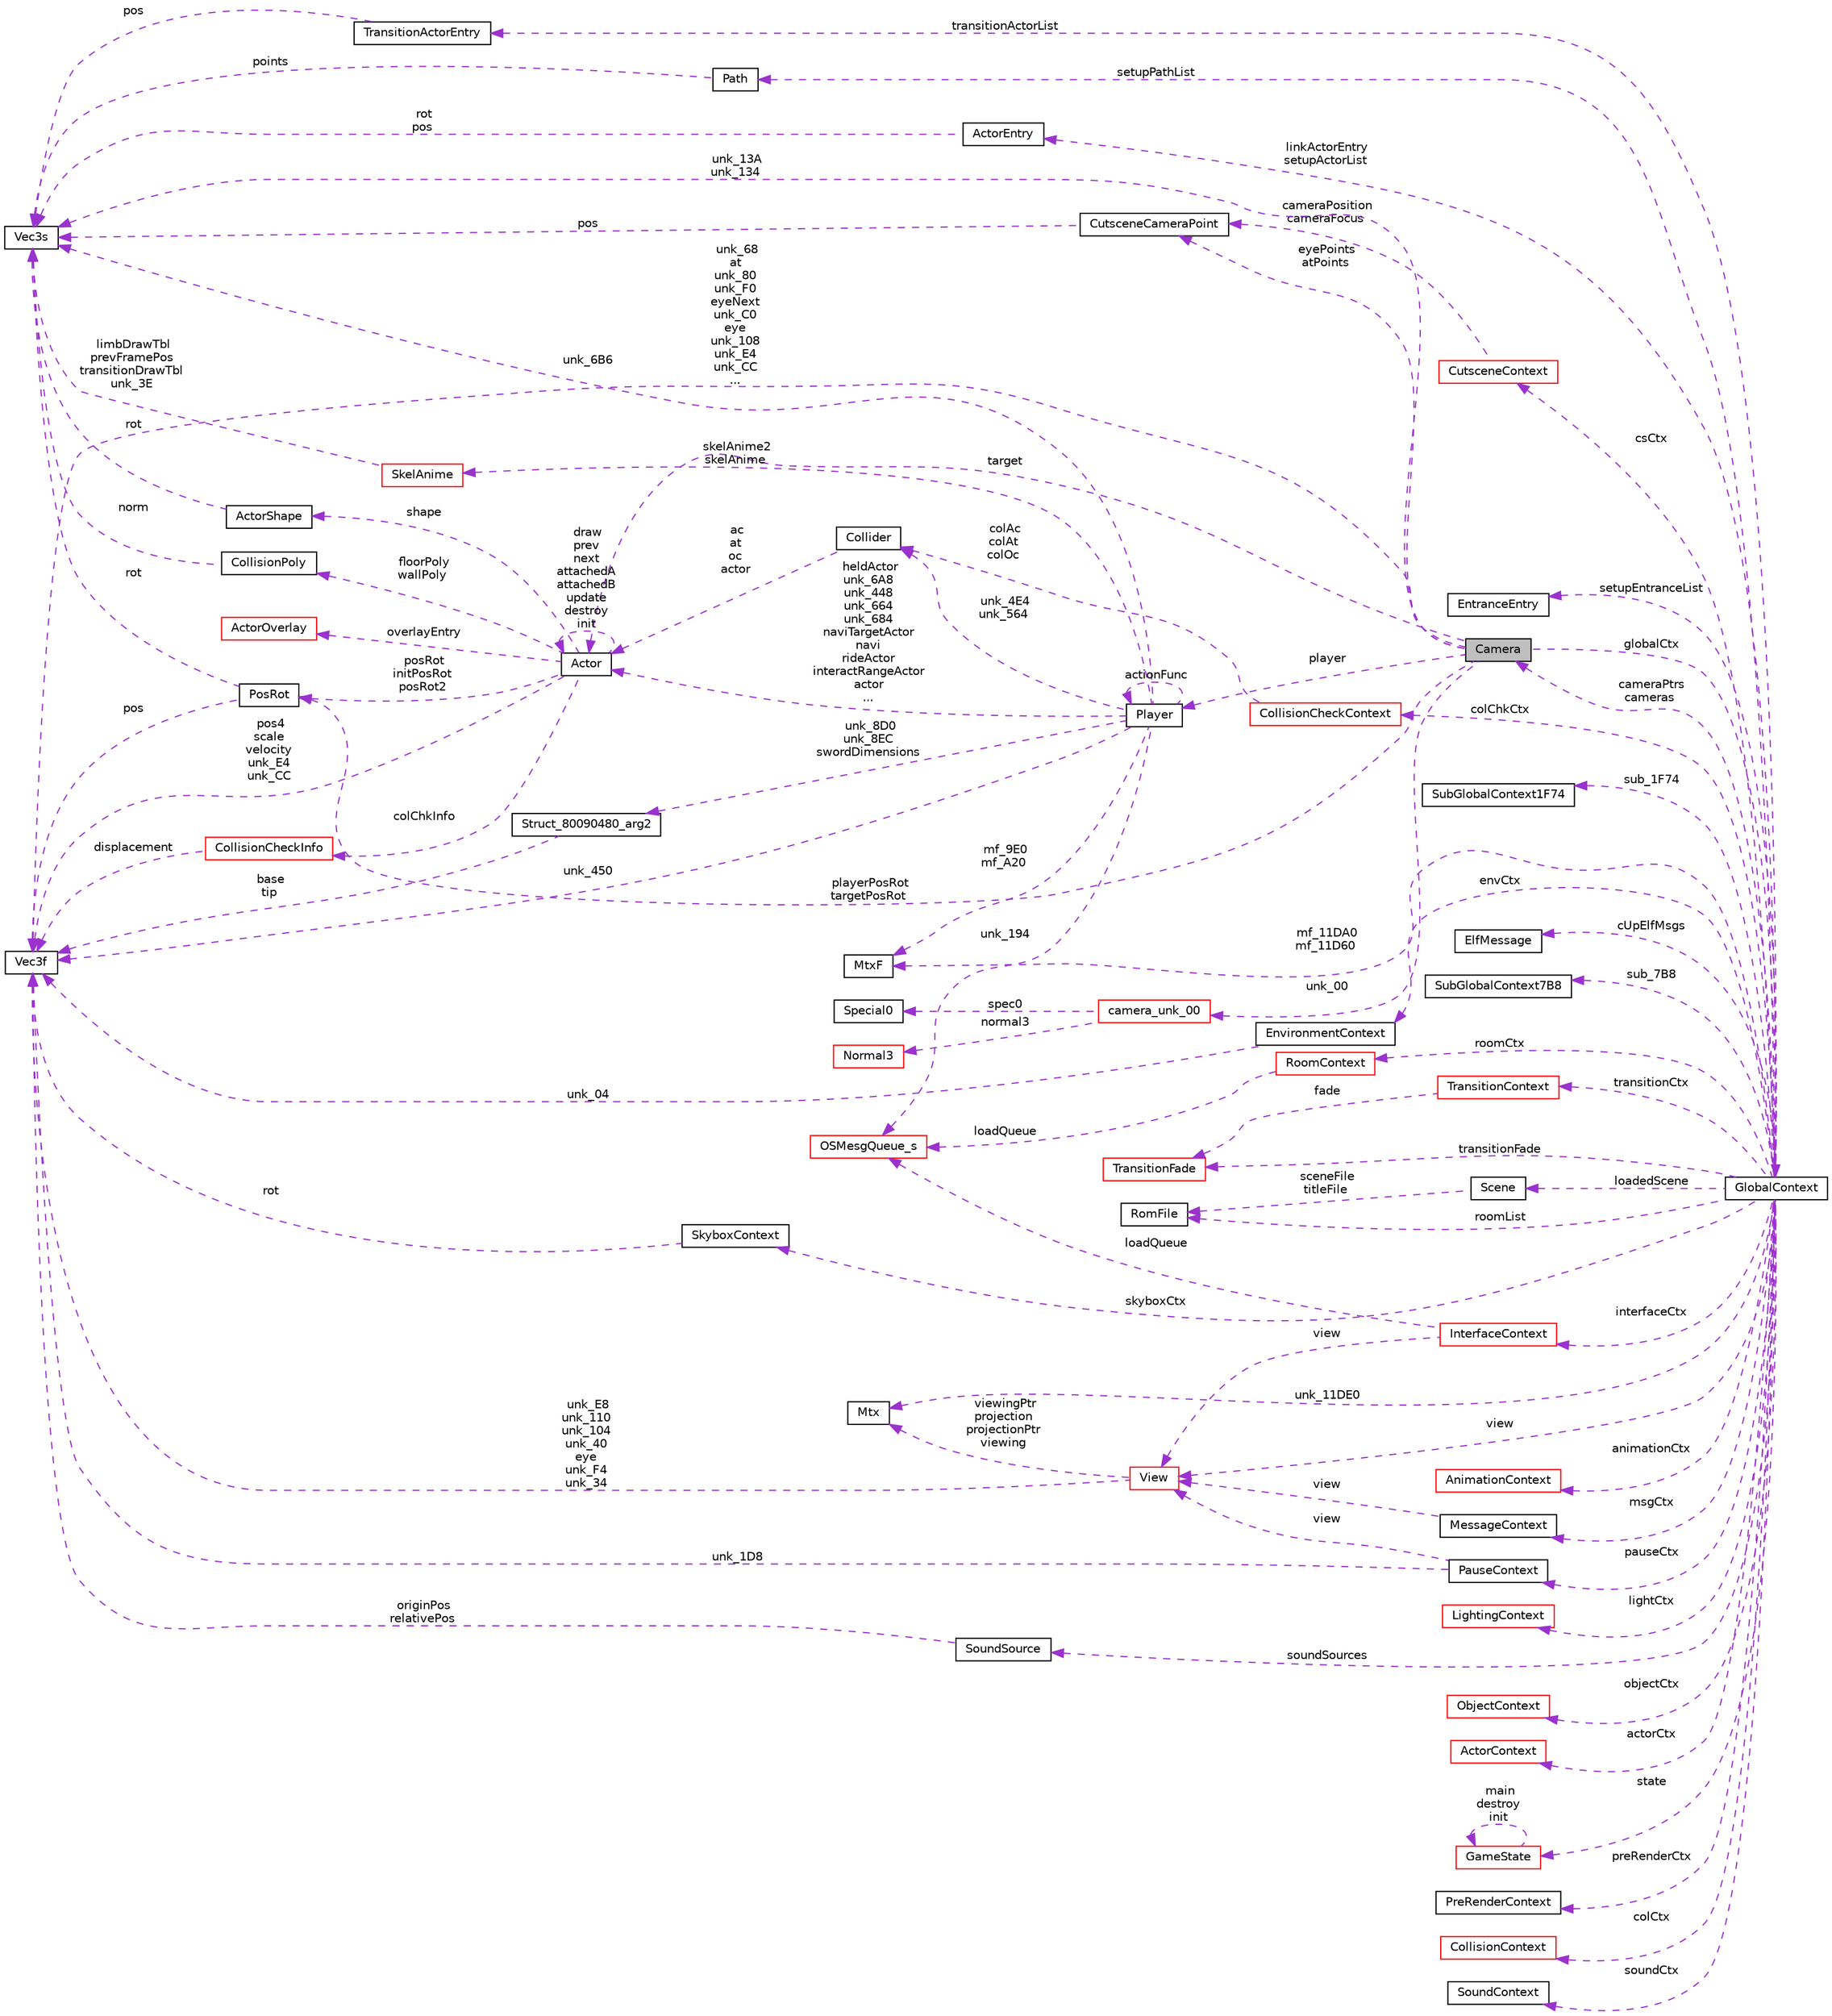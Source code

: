 digraph "Camera"
{
 // LATEX_PDF_SIZE
  edge [fontname="Helvetica",fontsize="10",labelfontname="Helvetica",labelfontsize="10"];
  node [fontname="Helvetica",fontsize="10",shape=record];
  rankdir="LR";
  Node1 [label="Camera",height=0.2,width=0.4,color="black", fillcolor="grey75", style="filled", fontcolor="black",tooltip=" "];
  Node2 -> Node1 [dir="back",color="darkorchid3",fontsize="10",style="dashed",label=" eyePoints\natPoints" ,fontname="Helvetica"];
  Node2 [label="CutsceneCameraPoint",height=0.2,width=0.4,color="black", fillcolor="white", style="filled",URL="$d6/d61/structCutsceneCameraPoint.html",tooltip=" "];
  Node3 -> Node2 [dir="back",color="darkorchid3",fontsize="10",style="dashed",label=" pos" ,fontname="Helvetica"];
  Node3 [label="Vec3s",height=0.2,width=0.4,color="black", fillcolor="white", style="filled",URL="$d8/d79/structVec3s.html",tooltip=" "];
  Node4 -> Node1 [dir="back",color="darkorchid3",fontsize="10",style="dashed",label=" target" ,fontname="Helvetica"];
  Node4 [label="Actor",height=0.2,width=0.4,color="black", fillcolor="white", style="filled",URL="$dd/da2/structActor.html",tooltip=" "];
  Node4 -> Node4 [dir="back",color="darkorchid3",fontsize="10",style="dashed",label=" draw\nprev\nnext\nattachedA\nattachedB\nupdate\ndestroy\ninit" ,fontname="Helvetica"];
  Node5 -> Node4 [dir="back",color="darkorchid3",fontsize="10",style="dashed",label=" posRot\ninitPosRot\nposRot2" ,fontname="Helvetica"];
  Node5 [label="PosRot",height=0.2,width=0.4,color="black", fillcolor="white", style="filled",URL="$d5/dba/structPosRot.html",tooltip=" "];
  Node3 -> Node5 [dir="back",color="darkorchid3",fontsize="10",style="dashed",label=" rot" ,fontname="Helvetica"];
  Node6 -> Node5 [dir="back",color="darkorchid3",fontsize="10",style="dashed",label=" pos" ,fontname="Helvetica"];
  Node6 [label="Vec3f",height=0.2,width=0.4,color="black", fillcolor="white", style="filled",URL="$d0/dc7/structVec3f.html",tooltip=" "];
  Node7 -> Node4 [dir="back",color="darkorchid3",fontsize="10",style="dashed",label=" overlayEntry" ,fontname="Helvetica"];
  Node7 [label="ActorOverlay",height=0.2,width=0.4,color="red", fillcolor="white", style="filled",URL="$d4/d76/structActorOverlay.html",tooltip=" "];
  Node9 -> Node4 [dir="back",color="darkorchid3",fontsize="10",style="dashed",label=" shape" ,fontname="Helvetica"];
  Node9 [label="ActorShape",height=0.2,width=0.4,color="black", fillcolor="white", style="filled",URL="$d2/d09/structActorShape.html",tooltip=" "];
  Node3 -> Node9 [dir="back",color="darkorchid3",fontsize="10",style="dashed",label=" rot" ,fontname="Helvetica"];
  Node10 -> Node4 [dir="back",color="darkorchid3",fontsize="10",style="dashed",label=" colChkInfo" ,fontname="Helvetica"];
  Node10 [label="CollisionCheckInfo",height=0.2,width=0.4,color="red", fillcolor="white", style="filled",URL="$d0/d20/structCollisionCheckInfo.html",tooltip=" "];
  Node6 -> Node10 [dir="back",color="darkorchid3",fontsize="10",style="dashed",label=" displacement" ,fontname="Helvetica"];
  Node12 -> Node4 [dir="back",color="darkorchid3",fontsize="10",style="dashed",label=" floorPoly\nwallPoly" ,fontname="Helvetica"];
  Node12 [label="CollisionPoly",height=0.2,width=0.4,color="black", fillcolor="white", style="filled",URL="$de/de9/structCollisionPoly.html",tooltip=" "];
  Node3 -> Node12 [dir="back",color="darkorchid3",fontsize="10",style="dashed",label=" norm" ,fontname="Helvetica"];
  Node6 -> Node4 [dir="back",color="darkorchid3",fontsize="10",style="dashed",label=" pos4\nscale\nvelocity\nunk_E4\nunk_CC" ,fontname="Helvetica"];
  Node5 -> Node1 [dir="back",color="darkorchid3",fontsize="10",style="dashed",label=" playerPosRot\ntargetPosRot" ,fontname="Helvetica"];
  Node3 -> Node1 [dir="back",color="darkorchid3",fontsize="10",style="dashed",label=" unk_13A\nunk_134" ,fontname="Helvetica"];
  Node13 -> Node1 [dir="back",color="darkorchid3",fontsize="10",style="dashed",label=" globalCtx" ,fontname="Helvetica"];
  Node13 [label="GlobalContext",height=0.2,width=0.4,color="black", fillcolor="white", style="filled",URL="$df/dc5/structGlobalContext.html",tooltip=" "];
  Node14 -> Node13 [dir="back",color="darkorchid3",fontsize="10",style="dashed",label=" interfaceCtx" ,fontname="Helvetica"];
  Node14 [label="InterfaceContext",height=0.2,width=0.4,color="red", fillcolor="white", style="filled",URL="$d5/d7a/structInterfaceContext.html",tooltip=" "];
  Node15 -> Node14 [dir="back",color="darkorchid3",fontsize="10",style="dashed",label=" view" ,fontname="Helvetica"];
  Node15 [label="View",height=0.2,width=0.4,color="red", fillcolor="white", style="filled",URL="$d0/d34/structView.html",tooltip=" "];
  Node31 -> Node15 [dir="back",color="darkorchid3",fontsize="10",style="dashed",label=" viewingPtr\nprojection\nprojectionPtr\nviewing" ,fontname="Helvetica"];
  Node31 [label="Mtx",height=0.2,width=0.4,color="black", fillcolor="white", style="filled",URL="$d6/d4c/unionMtx.html",tooltip=" "];
  Node6 -> Node15 [dir="back",color="darkorchid3",fontsize="10",style="dashed",label=" unk_E8\nunk_110\nunk_104\nunk_40\neye\nunk_F4\nunk_34" ,fontname="Helvetica"];
  Node19 -> Node14 [dir="back",color="darkorchid3",fontsize="10",style="dashed",label=" loadQueue" ,fontname="Helvetica"];
  Node19 [label="OSMesgQueue_s",height=0.2,width=0.4,color="red", fillcolor="white", style="filled",URL="$dc/d50/structOSMesgQueue__s.html",tooltip=" "];
  Node33 -> Node13 [dir="back",color="darkorchid3",fontsize="10",style="dashed",label=" setupEntranceList" ,fontname="Helvetica"];
  Node33 [label="EntranceEntry",height=0.2,width=0.4,color="black", fillcolor="white", style="filled",URL="$d5/d82/structEntranceEntry.html",tooltip=" "];
  Node34 -> Node13 [dir="back",color="darkorchid3",fontsize="10",style="dashed",label=" transitionActorList" ,fontname="Helvetica"];
  Node34 [label="TransitionActorEntry",height=0.2,width=0.4,color="black", fillcolor="white", style="filled",URL="$d9/dd0/structTransitionActorEntry.html",tooltip=" "];
  Node3 -> Node34 [dir="back",color="darkorchid3",fontsize="10",style="dashed",label=" pos" ,fontname="Helvetica"];
  Node35 -> Node13 [dir="back",color="darkorchid3",fontsize="10",style="dashed",label=" pauseCtx" ,fontname="Helvetica"];
  Node35 [label="PauseContext",height=0.2,width=0.4,color="black", fillcolor="white", style="filled",URL="$d2/d72/structPauseContext.html",tooltip=" "];
  Node15 -> Node35 [dir="back",color="darkorchid3",fontsize="10",style="dashed",label=" view" ,fontname="Helvetica"];
  Node6 -> Node35 [dir="back",color="darkorchid3",fontsize="10",style="dashed",label=" unk_1D8" ,fontname="Helvetica"];
  Node36 -> Node13 [dir="back",color="darkorchid3",fontsize="10",style="dashed",label=" sub_1F74" ,fontname="Helvetica"];
  Node36 [label="SubGlobalContext1F74",height=0.2,width=0.4,color="black", fillcolor="white", style="filled",URL="$df/d18/structSubGlobalContext1F74.html",tooltip=" "];
  Node37 -> Node13 [dir="back",color="darkorchid3",fontsize="10",style="dashed",label=" transitionCtx" ,fontname="Helvetica"];
  Node37 [label="TransitionContext",height=0.2,width=0.4,color="red", fillcolor="white", style="filled",URL="$df/d3a/structTransitionContext.html",tooltip=" "];
  Node40 -> Node37 [dir="back",color="darkorchid3",fontsize="10",style="dashed",label=" fade" ,fontname="Helvetica"];
  Node40 [label="TransitionFade",height=0.2,width=0.4,color="red", fillcolor="white", style="filled",URL="$d7/dc8/structTransitionFade.html",tooltip=" "];
  Node15 -> Node13 [dir="back",color="darkorchid3",fontsize="10",style="dashed",label=" view" ,fontname="Helvetica"];
  Node43 -> Node13 [dir="back",color="darkorchid3",fontsize="10",style="dashed",label=" cUpElfMsgs" ,fontname="Helvetica"];
  Node43 [label="ElfMessage",height=0.2,width=0.4,color="black", fillcolor="white", style="filled",URL="$df/d61/structElfMessage.html",tooltip=" "];
  Node44 -> Node13 [dir="back",color="darkorchid3",fontsize="10",style="dashed",label=" sub_7B8" ,fontname="Helvetica"];
  Node44 [label="SubGlobalContext7B8",height=0.2,width=0.4,color="black", fillcolor="white", style="filled",URL="$d5/d51/structSubGlobalContext7B8.html",tooltip=" "];
  Node45 -> Node13 [dir="back",color="darkorchid3",fontsize="10",style="dashed",label=" setupPathList" ,fontname="Helvetica"];
  Node45 [label="Path",height=0.2,width=0.4,color="black", fillcolor="white", style="filled",URL="$d3/d20/structPath.html",tooltip=" "];
  Node3 -> Node45 [dir="back",color="darkorchid3",fontsize="10",style="dashed",label=" points" ,fontname="Helvetica"];
  Node46 -> Node13 [dir="back",color="darkorchid3",fontsize="10",style="dashed",label=" linkActorEntry\nsetupActorList" ,fontname="Helvetica"];
  Node46 [label="ActorEntry",height=0.2,width=0.4,color="black", fillcolor="white", style="filled",URL="$d6/dc6/structActorEntry.html",tooltip=" "];
  Node3 -> Node46 [dir="back",color="darkorchid3",fontsize="10",style="dashed",label=" rot\npos" ,fontname="Helvetica"];
  Node47 -> Node13 [dir="back",color="darkorchid3",fontsize="10",style="dashed",label=" envCtx" ,fontname="Helvetica"];
  Node47 [label="EnvironmentContext",height=0.2,width=0.4,color="black", fillcolor="white", style="filled",URL="$de/d0e/structEnvironmentContext.html",tooltip=" "];
  Node6 -> Node47 [dir="back",color="darkorchid3",fontsize="10",style="dashed",label=" unk_04" ,fontname="Helvetica"];
  Node1 -> Node13 [dir="back",color="darkorchid3",fontsize="10",style="dashed",label=" cameraPtrs\ncameras" ,fontname="Helvetica"];
  Node48 -> Node13 [dir="back",color="darkorchid3",fontsize="10",style="dashed",label=" roomList" ,fontname="Helvetica"];
  Node48 [label="RomFile",height=0.2,width=0.4,color="black", fillcolor="white", style="filled",URL="$d3/d05/structRomFile.html",tooltip=" "];
  Node49 -> Node13 [dir="back",color="darkorchid3",fontsize="10",style="dashed",label=" mf_11DA0\nmf_11D60" ,fontname="Helvetica"];
  Node49 [label="MtxF",height=0.2,width=0.4,color="black", fillcolor="white", style="filled",URL="$d8/dfd/unionMtxF.html",tooltip=" "];
  Node50 -> Node13 [dir="back",color="darkorchid3",fontsize="10",style="dashed",label=" loadedScene" ,fontname="Helvetica"];
  Node50 [label="Scene",height=0.2,width=0.4,color="black", fillcolor="white", style="filled",URL="$d9/d27/structScene.html",tooltip=" "];
  Node48 -> Node50 [dir="back",color="darkorchid3",fontsize="10",style="dashed",label=" sceneFile\ntitleFile" ,fontname="Helvetica"];
  Node40 -> Node13 [dir="back",color="darkorchid3",fontsize="10",style="dashed",label=" transitionFade" ,fontname="Helvetica"];
  Node51 -> Node13 [dir="back",color="darkorchid3",fontsize="10",style="dashed",label=" csCtx" ,fontname="Helvetica"];
  Node51 [label="CutsceneContext",height=0.2,width=0.4,color="red", fillcolor="white", style="filled",URL="$de/d55/structCutsceneContext.html",tooltip=" "];
  Node2 -> Node51 [dir="back",color="darkorchid3",fontsize="10",style="dashed",label=" cameraPosition\ncameraFocus" ,fontname="Helvetica"];
  Node54 -> Node13 [dir="back",color="darkorchid3",fontsize="10",style="dashed",label=" roomCtx" ,fontname="Helvetica"];
  Node54 [label="RoomContext",height=0.2,width=0.4,color="red", fillcolor="white", style="filled",URL="$dc/da9/structRoomContext.html",tooltip=" "];
  Node19 -> Node54 [dir="back",color="darkorchid3",fontsize="10",style="dashed",label=" loadQueue" ,fontname="Helvetica"];
  Node62 -> Node13 [dir="back",color="darkorchid3",fontsize="10",style="dashed",label=" msgCtx" ,fontname="Helvetica"];
  Node62 [label="MessageContext",height=0.2,width=0.4,color="black", fillcolor="white", style="filled",URL="$de/d33/structMessageContext.html",tooltip=" "];
  Node15 -> Node62 [dir="back",color="darkorchid3",fontsize="10",style="dashed",label=" view" ,fontname="Helvetica"];
  Node63 -> Node13 [dir="back",color="darkorchid3",fontsize="10",style="dashed",label=" animationCtx" ,fontname="Helvetica"];
  Node63 [label="AnimationContext",height=0.2,width=0.4,color="red", fillcolor="white", style="filled",URL="$d6/d9c/structAnimationContext.html",tooltip=" "];
  Node79 -> Node13 [dir="back",color="darkorchid3",fontsize="10",style="dashed",label=" skyboxCtx" ,fontname="Helvetica"];
  Node79 [label="SkyboxContext",height=0.2,width=0.4,color="black", fillcolor="white", style="filled",URL="$d4/d57/structSkyboxContext.html",tooltip=" "];
  Node6 -> Node79 [dir="back",color="darkorchid3",fontsize="10",style="dashed",label=" rot" ,fontname="Helvetica"];
  Node80 -> Node13 [dir="back",color="darkorchid3",fontsize="10",style="dashed",label=" soundSources" ,fontname="Helvetica"];
  Node80 [label="SoundSource",height=0.2,width=0.4,color="black", fillcolor="white", style="filled",URL="$d0/d9c/structSoundSource.html",tooltip=" "];
  Node6 -> Node80 [dir="back",color="darkorchid3",fontsize="10",style="dashed",label=" originPos\nrelativePos" ,fontname="Helvetica"];
  Node81 -> Node13 [dir="back",color="darkorchid3",fontsize="10",style="dashed",label=" lightCtx" ,fontname="Helvetica"];
  Node81 [label="LightingContext",height=0.2,width=0.4,color="red", fillcolor="white", style="filled",URL="$da/df2/structLightingContext.html",tooltip=" "];
  Node84 -> Node13 [dir="back",color="darkorchid3",fontsize="10",style="dashed",label=" colChkCtx" ,fontname="Helvetica"];
  Node84 [label="CollisionCheckContext",height=0.2,width=0.4,color="red", fillcolor="white", style="filled",URL="$d2/d07/structCollisionCheckContext.html",tooltip=" "];
  Node85 -> Node84 [dir="back",color="darkorchid3",fontsize="10",style="dashed",label=" colAc\ncolAt\ncolOc" ,fontname="Helvetica"];
  Node85 [label="Collider",height=0.2,width=0.4,color="black", fillcolor="white", style="filled",URL="$d0/d61/structCollider.html",tooltip=" "];
  Node4 -> Node85 [dir="back",color="darkorchid3",fontsize="10",style="dashed",label=" ac\nat\noc\nactor" ,fontname="Helvetica"];
  Node88 -> Node13 [dir="back",color="darkorchid3",fontsize="10",style="dashed",label=" objectCtx" ,fontname="Helvetica"];
  Node88 [label="ObjectContext",height=0.2,width=0.4,color="red", fillcolor="white", style="filled",URL="$d1/d2f/structObjectContext.html",tooltip=" "];
  Node31 -> Node13 [dir="back",color="darkorchid3",fontsize="10",style="dashed",label=" unk_11DE0" ,fontname="Helvetica"];
  Node90 -> Node13 [dir="back",color="darkorchid3",fontsize="10",style="dashed",label=" actorCtx" ,fontname="Helvetica"];
  Node90 [label="ActorContext",height=0.2,width=0.4,color="red", fillcolor="white", style="filled",URL="$da/d12/structActorContext.html",tooltip=" "];
  Node97 -> Node13 [dir="back",color="darkorchid3",fontsize="10",style="dashed",label=" state" ,fontname="Helvetica"];
  Node97 [label="GameState",height=0.2,width=0.4,color="red", fillcolor="white", style="filled",URL="$d2/d3d/structGameState.html",tooltip=" "];
  Node97 -> Node97 [dir="back",color="darkorchid3",fontsize="10",style="dashed",label=" main\ndestroy\ninit" ,fontname="Helvetica"];
  Node104 -> Node13 [dir="back",color="darkorchid3",fontsize="10",style="dashed",label=" preRenderCtx" ,fontname="Helvetica"];
  Node104 [label="PreRenderContext",height=0.2,width=0.4,color="black", fillcolor="white", style="filled",URL="$db/d3c/structPreRenderContext.html",tooltip=" "];
  Node105 -> Node13 [dir="back",color="darkorchid3",fontsize="10",style="dashed",label=" colCtx" ,fontname="Helvetica"];
  Node105 [label="CollisionContext",height=0.2,width=0.4,color="red", fillcolor="white", style="filled",URL="$da/d5a/structCollisionContext.html",tooltip=" "];
  Node111 -> Node13 [dir="back",color="darkorchid3",fontsize="10",style="dashed",label=" soundCtx" ,fontname="Helvetica"];
  Node111 [label="SoundContext",height=0.2,width=0.4,color="black", fillcolor="white", style="filled",URL="$d4/dbb/structSoundContext.html",tooltip=" "];
  Node112 -> Node1 [dir="back",color="darkorchid3",fontsize="10",style="dashed",label=" player" ,fontname="Helvetica"];
  Node112 [label="Player",height=0.2,width=0.4,color="black", fillcolor="white", style="filled",URL="$dc/d7b/structPlayer.html",tooltip=" "];
  Node85 -> Node112 [dir="back",color="darkorchid3",fontsize="10",style="dashed",label=" unk_4E4\nunk_564" ,fontname="Helvetica"];
  Node4 -> Node112 [dir="back",color="darkorchid3",fontsize="10",style="dashed",label=" heldActor\nunk_6A8\nunk_448\nunk_664\nunk_684\nnaviTargetActor\nnavi\nrideActor\ninteractRangeActor\nactor\n..." ,fontname="Helvetica"];
  Node49 -> Node112 [dir="back",color="darkorchid3",fontsize="10",style="dashed",label=" mf_9E0\nmf_A20" ,fontname="Helvetica"];
  Node19 -> Node112 [dir="back",color="darkorchid3",fontsize="10",style="dashed",label=" unk_194" ,fontname="Helvetica"];
  Node72 -> Node112 [dir="back",color="darkorchid3",fontsize="10",style="dashed",label=" skelAnime2\nskelAnime" ,fontname="Helvetica"];
  Node72 [label="SkelAnime",height=0.2,width=0.4,color="red", fillcolor="white", style="filled",URL="$d6/d4e/structSkelAnime.html",tooltip=" "];
  Node3 -> Node72 [dir="back",color="darkorchid3",fontsize="10",style="dashed",label=" limbDrawTbl\nprevFramePos\ntransitionDrawTbl\nunk_3E" ,fontname="Helvetica"];
  Node3 -> Node112 [dir="back",color="darkorchid3",fontsize="10",style="dashed",label=" unk_6B6" ,fontname="Helvetica"];
  Node113 -> Node112 [dir="back",color="darkorchid3",fontsize="10",style="dashed",label=" unk_8D0\nunk_8EC\nswordDimensions" ,fontname="Helvetica"];
  Node113 [label="Struct_80090480_arg2",height=0.2,width=0.4,color="black", fillcolor="white", style="filled",URL="$dd/dee/structStruct__80090480__arg2.html",tooltip=" "];
  Node6 -> Node113 [dir="back",color="darkorchid3",fontsize="10",style="dashed",label=" base\ntip" ,fontname="Helvetica"];
  Node112 -> Node112 [dir="back",color="darkorchid3",fontsize="10",style="dashed",label=" actionFunc" ,fontname="Helvetica"];
  Node6 -> Node112 [dir="back",color="darkorchid3",fontsize="10",style="dashed",label=" unk_450" ,fontname="Helvetica"];
  Node114 -> Node1 [dir="back",color="darkorchid3",fontsize="10",style="dashed",label=" unk_00" ,fontname="Helvetica"];
  Node114 [label="camera_unk_00",height=0.2,width=0.4,color="red", fillcolor="white", style="filled",URL="$d9/d58/unioncamera__unk__00.html",tooltip=" "];
  Node115 -> Node114 [dir="back",color="darkorchid3",fontsize="10",style="dashed",label=" spec0" ,fontname="Helvetica"];
  Node115 [label="Special0",height=0.2,width=0.4,color="black", fillcolor="white", style="filled",URL="$d3/d11/structSpecial0.html",tooltip=" "];
  Node116 -> Node114 [dir="back",color="darkorchid3",fontsize="10",style="dashed",label=" normal3" ,fontname="Helvetica"];
  Node116 [label="Normal3",height=0.2,width=0.4,color="red", fillcolor="white", style="filled",URL="$d3/d35/structNormal3.html",tooltip=" "];
  Node6 -> Node1 [dir="back",color="darkorchid3",fontsize="10",style="dashed",label=" unk_68\nat\nunk_80\nunk_F0\neyeNext\nunk_C0\neye\nunk_108\nunk_E4\nunk_CC\n..." ,fontname="Helvetica"];
}
